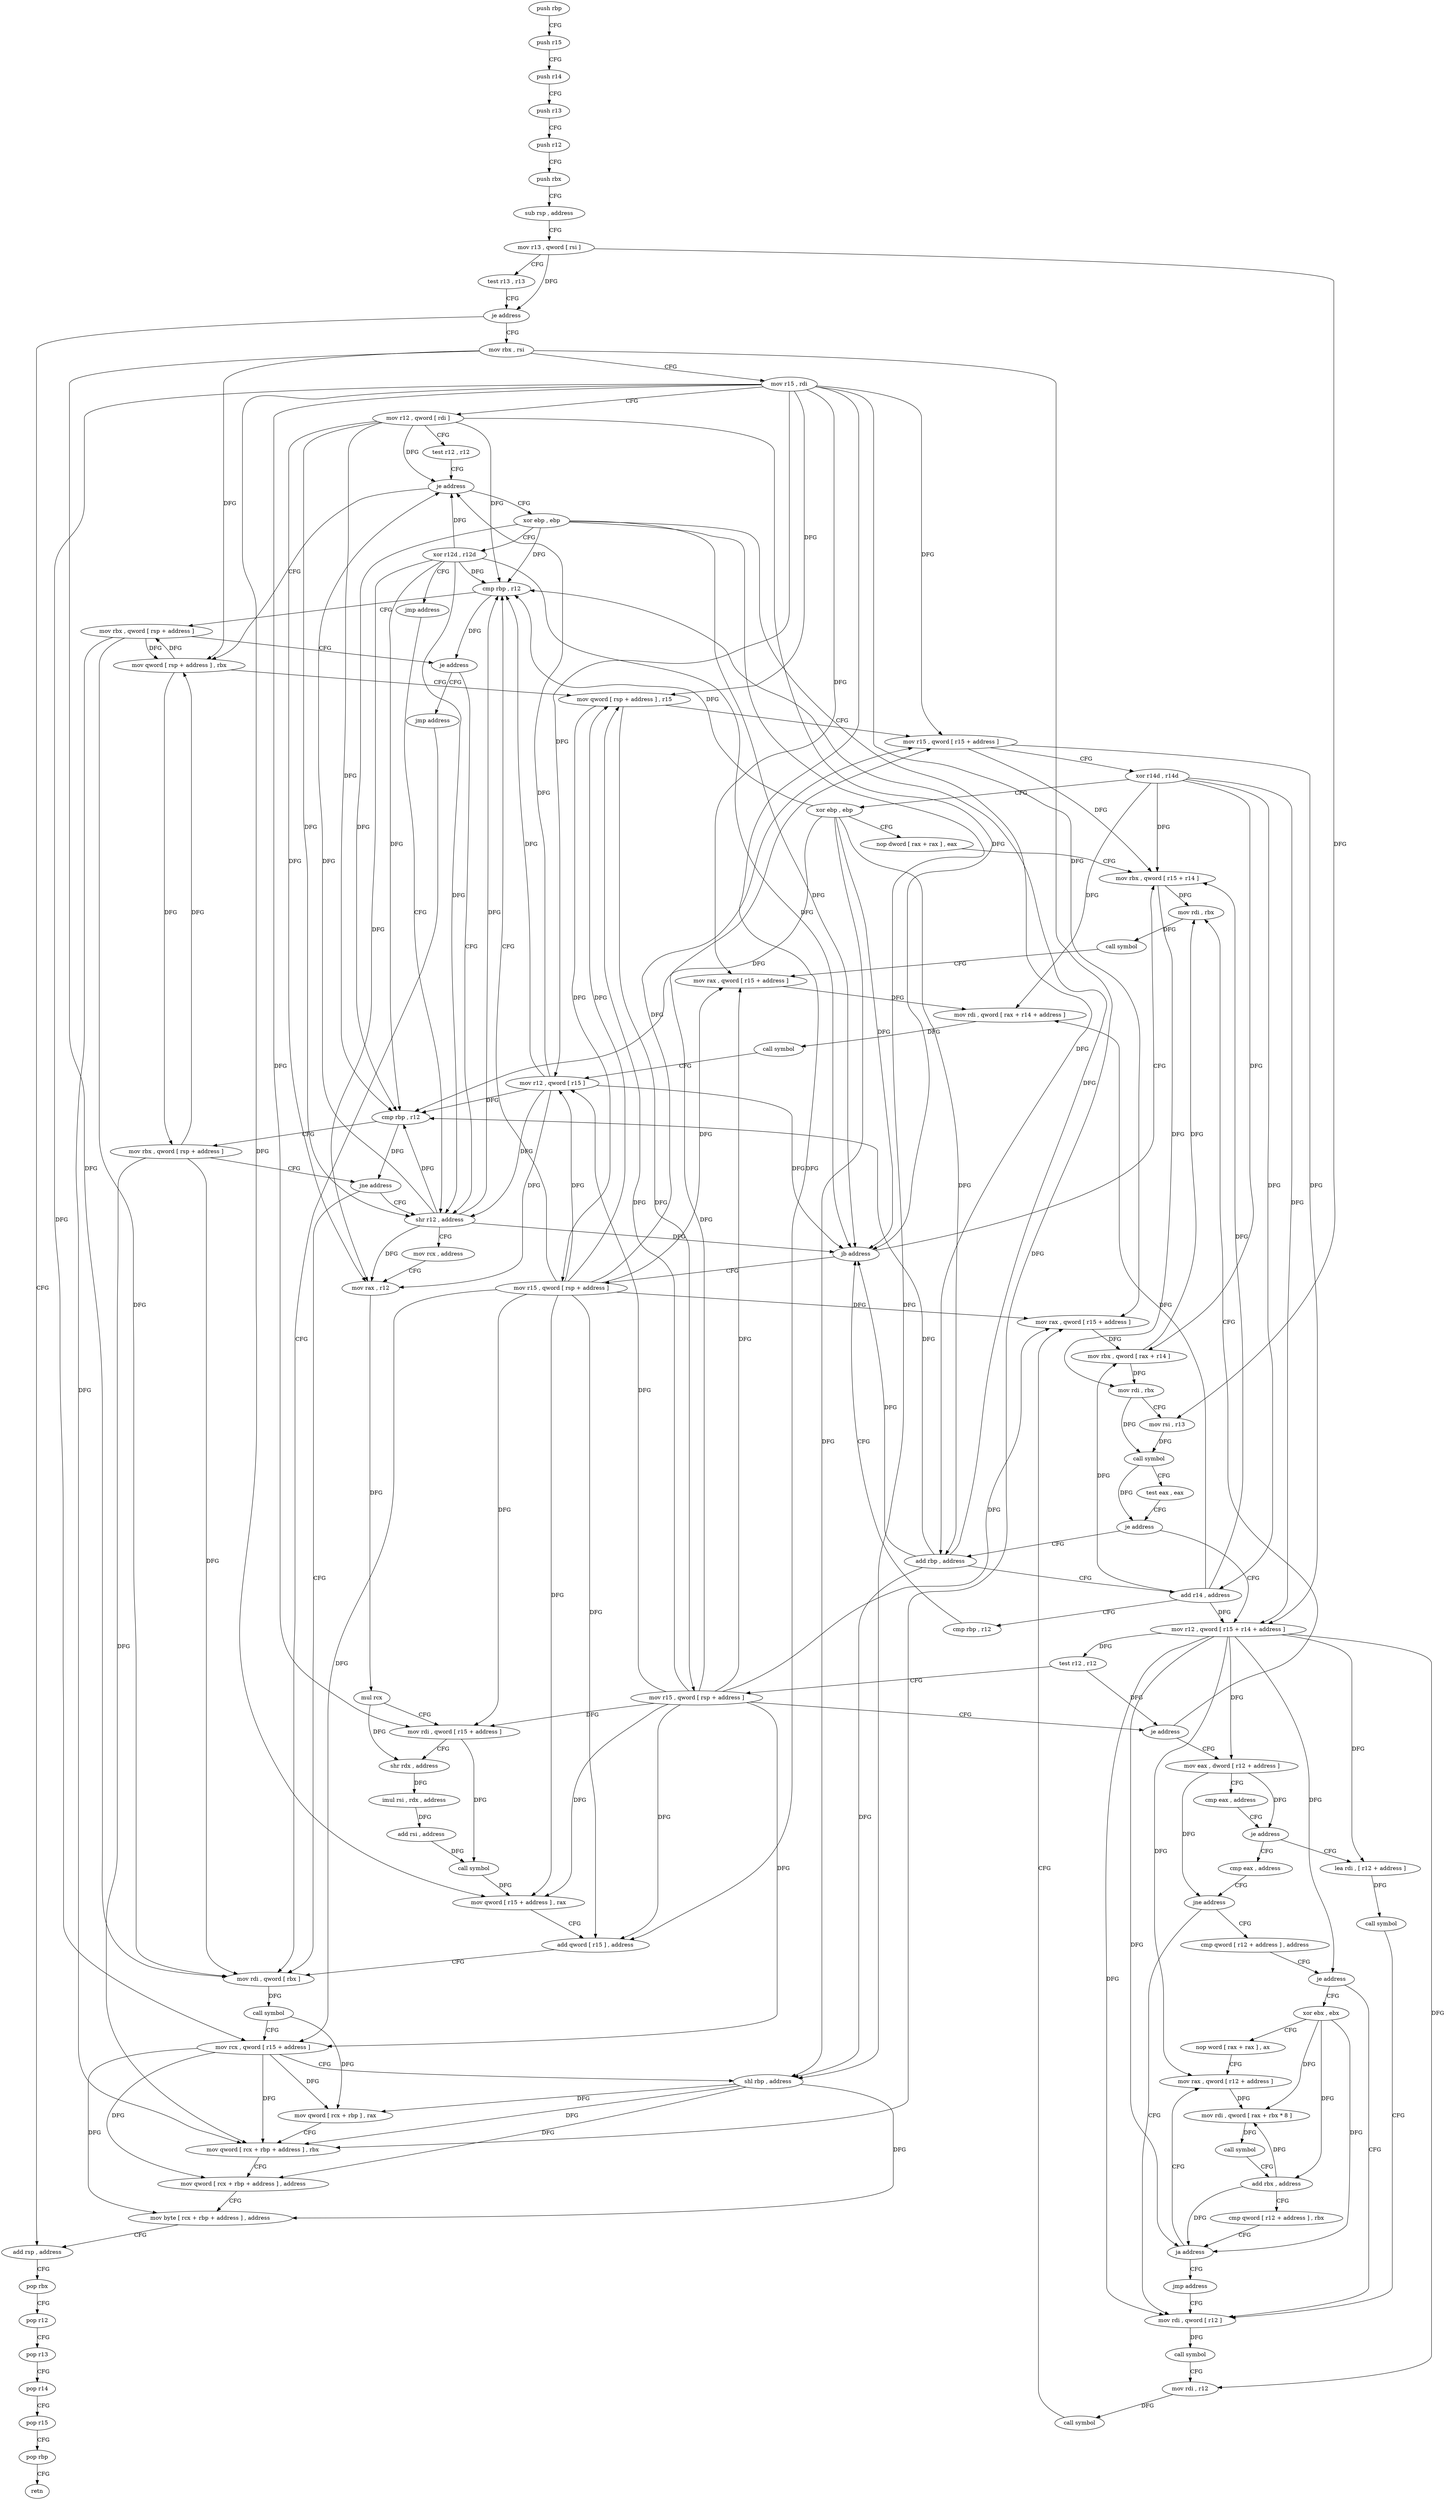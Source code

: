 digraph "func" {
"152432" [label = "push rbp" ]
"152433" [label = "push r15" ]
"152435" [label = "push r14" ]
"152437" [label = "push r13" ]
"152439" [label = "push r12" ]
"152441" [label = "push rbx" ]
"152442" [label = "sub rsp , address" ]
"152446" [label = "mov r13 , qword [ rsi ]" ]
"152449" [label = "test r13 , r13" ]
"152452" [label = "je address" ]
"152799" [label = "add rsp , address" ]
"152458" [label = "mov rbx , rsi" ]
"152803" [label = "pop rbx" ]
"152804" [label = "pop r12" ]
"152806" [label = "pop r13" ]
"152808" [label = "pop r14" ]
"152810" [label = "pop r15" ]
"152812" [label = "pop rbp" ]
"152813" [label = "retn" ]
"152461" [label = "mov r15 , rdi" ]
"152464" [label = "mov r12 , qword [ rdi ]" ]
"152467" [label = "test r12 , r12" ]
"152470" [label = "je address" ]
"152552" [label = "xor ebp , ebp" ]
"152472" [label = "mov qword [ rsp + address ] , rbx" ]
"152554" [label = "xor r12d , r12d" ]
"152557" [label = "jmp address" ]
"152705" [label = "shr r12 , address" ]
"152477" [label = "mov qword [ rsp + address ] , r15" ]
"152482" [label = "mov r15 , qword [ r15 + address ]" ]
"152486" [label = "xor r14d , r14d" ]
"152489" [label = "xor ebp , ebp" ]
"152491" [label = "nop dword [ rax + rax ] , eax" ]
"152496" [label = "mov rbx , qword [ r15 + r14 ]" ]
"152709" [label = "mov rcx , address" ]
"152719" [label = "mov rax , r12" ]
"152722" [label = "mul rcx" ]
"152725" [label = "mov rdi , qword [ r15 + address ]" ]
"152729" [label = "shr rdx , address" ]
"152733" [label = "imul rsi , rdx , address" ]
"152740" [label = "add rsi , address" ]
"152747" [label = "call symbol" ]
"152752" [label = "mov qword [ r15 + address ] , rax" ]
"152756" [label = "add qword [ r15 ] , address" ]
"152760" [label = "mov rdi , qword [ rbx ]" ]
"152562" [label = "mov r12 , qword [ r15 + r14 + address ]" ]
"152567" [label = "test r12 , r12" ]
"152570" [label = "mov r15 , qword [ rsp + address ]" ]
"152575" [label = "je address" ]
"152670" [label = "mov rdi , rbx" ]
"152577" [label = "mov eax , dword [ r12 + address ]" ]
"152515" [label = "add rbp , address" ]
"152519" [label = "add r14 , address" ]
"152523" [label = "cmp rbp , r12" ]
"152526" [label = "jb address" ]
"152528" [label = "mov r15 , qword [ rsp + address ]" ]
"152673" [label = "call symbol" ]
"152678" [label = "mov rax , qword [ r15 + address ]" ]
"152682" [label = "mov rdi , qword [ rax + r14 + address ]" ]
"152687" [label = "call symbol" ]
"152692" [label = "mov r12 , qword [ r15 ]" ]
"152695" [label = "cmp rbp , r12" ]
"152698" [label = "mov rbx , qword [ rsp + address ]" ]
"152703" [label = "jne address" ]
"152582" [label = "cmp eax , address" ]
"152585" [label = "je address" ]
"152635" [label = "lea rdi , [ r12 + address ]" ]
"152587" [label = "cmp eax , address" ]
"152500" [label = "mov rdi , rbx" ]
"152503" [label = "mov rsi , r13" ]
"152506" [label = "call symbol" ]
"152511" [label = "test eax , eax" ]
"152513" [label = "je address" ]
"152533" [label = "cmp rbp , r12" ]
"152536" [label = "mov rbx , qword [ rsp + address ]" ]
"152541" [label = "je address" ]
"152547" [label = "jmp address" ]
"152763" [label = "call symbol" ]
"152768" [label = "mov rcx , qword [ r15 + address ]" ]
"152772" [label = "shl rbp , address" ]
"152776" [label = "mov qword [ rcx + rbp ] , rax" ]
"152780" [label = "mov qword [ rcx + rbp + address ] , rbx" ]
"152785" [label = "mov qword [ rcx + rbp + address ] , address" ]
"152794" [label = "mov byte [ rcx + rbp + address ] , address" ]
"152640" [label = "call symbol" ]
"152645" [label = "mov rdi , qword [ r12 ]" ]
"152590" [label = "jne address" ]
"152592" [label = "cmp qword [ r12 + address ] , address" ]
"152649" [label = "call symbol" ]
"152654" [label = "mov rdi , r12" ]
"152657" [label = "call symbol" ]
"152662" [label = "mov rax , qword [ r15 + address ]" ]
"152666" [label = "mov rbx , qword [ rax + r14 ]" ]
"152598" [label = "je address" ]
"152600" [label = "xor ebx , ebx" ]
"152602" [label = "nop word [ rax + rax ] , ax" ]
"152608" [label = "mov rax , qword [ r12 + address ]" ]
"152613" [label = "mov rdi , qword [ rax + rbx * 8 ]" ]
"152617" [label = "call symbol" ]
"152622" [label = "add rbx , address" ]
"152626" [label = "cmp qword [ r12 + address ] , rbx" ]
"152631" [label = "ja address" ]
"152633" [label = "jmp address" ]
"152432" -> "152433" [ label = "CFG" ]
"152433" -> "152435" [ label = "CFG" ]
"152435" -> "152437" [ label = "CFG" ]
"152437" -> "152439" [ label = "CFG" ]
"152439" -> "152441" [ label = "CFG" ]
"152441" -> "152442" [ label = "CFG" ]
"152442" -> "152446" [ label = "CFG" ]
"152446" -> "152449" [ label = "CFG" ]
"152446" -> "152452" [ label = "DFG" ]
"152446" -> "152503" [ label = "DFG" ]
"152449" -> "152452" [ label = "CFG" ]
"152452" -> "152799" [ label = "CFG" ]
"152452" -> "152458" [ label = "CFG" ]
"152799" -> "152803" [ label = "CFG" ]
"152458" -> "152461" [ label = "CFG" ]
"152458" -> "152472" [ label = "DFG" ]
"152458" -> "152760" [ label = "DFG" ]
"152458" -> "152780" [ label = "DFG" ]
"152803" -> "152804" [ label = "CFG" ]
"152804" -> "152806" [ label = "CFG" ]
"152806" -> "152808" [ label = "CFG" ]
"152808" -> "152810" [ label = "CFG" ]
"152810" -> "152812" [ label = "CFG" ]
"152812" -> "152813" [ label = "CFG" ]
"152461" -> "152464" [ label = "CFG" ]
"152461" -> "152477" [ label = "DFG" ]
"152461" -> "152482" [ label = "DFG" ]
"152461" -> "152725" [ label = "DFG" ]
"152461" -> "152752" [ label = "DFG" ]
"152461" -> "152756" [ label = "DFG" ]
"152461" -> "152768" [ label = "DFG" ]
"152461" -> "152678" [ label = "DFG" ]
"152461" -> "152692" [ label = "DFG" ]
"152461" -> "152662" [ label = "DFG" ]
"152464" -> "152467" [ label = "CFG" ]
"152464" -> "152470" [ label = "DFG" ]
"152464" -> "152705" [ label = "DFG" ]
"152464" -> "152719" [ label = "DFG" ]
"152464" -> "152526" [ label = "DFG" ]
"152464" -> "152695" [ label = "DFG" ]
"152464" -> "152533" [ label = "DFG" ]
"152467" -> "152470" [ label = "CFG" ]
"152470" -> "152552" [ label = "CFG" ]
"152470" -> "152472" [ label = "CFG" ]
"152552" -> "152554" [ label = "CFG" ]
"152552" -> "152772" [ label = "DFG" ]
"152552" -> "152515" [ label = "DFG" ]
"152552" -> "152526" [ label = "DFG" ]
"152552" -> "152695" [ label = "DFG" ]
"152552" -> "152533" [ label = "DFG" ]
"152472" -> "152477" [ label = "CFG" ]
"152472" -> "152698" [ label = "DFG" ]
"152472" -> "152536" [ label = "DFG" ]
"152554" -> "152557" [ label = "CFG" ]
"152554" -> "152470" [ label = "DFG" ]
"152554" -> "152705" [ label = "DFG" ]
"152554" -> "152719" [ label = "DFG" ]
"152554" -> "152526" [ label = "DFG" ]
"152554" -> "152695" [ label = "DFG" ]
"152554" -> "152533" [ label = "DFG" ]
"152557" -> "152705" [ label = "CFG" ]
"152705" -> "152709" [ label = "CFG" ]
"152705" -> "152470" [ label = "DFG" ]
"152705" -> "152719" [ label = "DFG" ]
"152705" -> "152526" [ label = "DFG" ]
"152705" -> "152695" [ label = "DFG" ]
"152705" -> "152533" [ label = "DFG" ]
"152477" -> "152482" [ label = "CFG" ]
"152477" -> "152570" [ label = "DFG" ]
"152477" -> "152528" [ label = "DFG" ]
"152482" -> "152486" [ label = "CFG" ]
"152482" -> "152496" [ label = "DFG" ]
"152482" -> "152562" [ label = "DFG" ]
"152486" -> "152489" [ label = "CFG" ]
"152486" -> "152496" [ label = "DFG" ]
"152486" -> "152562" [ label = "DFG" ]
"152486" -> "152519" [ label = "DFG" ]
"152486" -> "152682" [ label = "DFG" ]
"152486" -> "152666" [ label = "DFG" ]
"152489" -> "152491" [ label = "CFG" ]
"152489" -> "152772" [ label = "DFG" ]
"152489" -> "152515" [ label = "DFG" ]
"152489" -> "152526" [ label = "DFG" ]
"152489" -> "152695" [ label = "DFG" ]
"152489" -> "152533" [ label = "DFG" ]
"152491" -> "152496" [ label = "CFG" ]
"152496" -> "152500" [ label = "DFG" ]
"152496" -> "152670" [ label = "DFG" ]
"152709" -> "152719" [ label = "CFG" ]
"152719" -> "152722" [ label = "DFG" ]
"152722" -> "152725" [ label = "CFG" ]
"152722" -> "152729" [ label = "DFG" ]
"152725" -> "152729" [ label = "CFG" ]
"152725" -> "152747" [ label = "DFG" ]
"152729" -> "152733" [ label = "DFG" ]
"152733" -> "152740" [ label = "DFG" ]
"152740" -> "152747" [ label = "DFG" ]
"152747" -> "152752" [ label = "DFG" ]
"152752" -> "152756" [ label = "CFG" ]
"152756" -> "152760" [ label = "CFG" ]
"152760" -> "152763" [ label = "DFG" ]
"152562" -> "152567" [ label = "DFG" ]
"152562" -> "152577" [ label = "DFG" ]
"152562" -> "152635" [ label = "DFG" ]
"152562" -> "152645" [ label = "DFG" ]
"152562" -> "152654" [ label = "DFG" ]
"152562" -> "152598" [ label = "DFG" ]
"152562" -> "152608" [ label = "DFG" ]
"152562" -> "152631" [ label = "DFG" ]
"152567" -> "152570" [ label = "CFG" ]
"152567" -> "152575" [ label = "DFG" ]
"152570" -> "152575" [ label = "CFG" ]
"152570" -> "152477" [ label = "DFG" ]
"152570" -> "152482" [ label = "DFG" ]
"152570" -> "152725" [ label = "DFG" ]
"152570" -> "152756" [ label = "DFG" ]
"152570" -> "152768" [ label = "DFG" ]
"152570" -> "152752" [ label = "DFG" ]
"152570" -> "152678" [ label = "DFG" ]
"152570" -> "152692" [ label = "DFG" ]
"152570" -> "152662" [ label = "DFG" ]
"152575" -> "152670" [ label = "CFG" ]
"152575" -> "152577" [ label = "CFG" ]
"152670" -> "152673" [ label = "DFG" ]
"152577" -> "152582" [ label = "CFG" ]
"152577" -> "152585" [ label = "DFG" ]
"152577" -> "152590" [ label = "DFG" ]
"152515" -> "152519" [ label = "CFG" ]
"152515" -> "152772" [ label = "DFG" ]
"152515" -> "152526" [ label = "DFG" ]
"152515" -> "152695" [ label = "DFG" ]
"152515" -> "152533" [ label = "DFG" ]
"152519" -> "152523" [ label = "CFG" ]
"152519" -> "152496" [ label = "DFG" ]
"152519" -> "152562" [ label = "DFG" ]
"152519" -> "152682" [ label = "DFG" ]
"152519" -> "152666" [ label = "DFG" ]
"152523" -> "152526" [ label = "CFG" ]
"152526" -> "152496" [ label = "CFG" ]
"152526" -> "152528" [ label = "CFG" ]
"152528" -> "152533" [ label = "CFG" ]
"152528" -> "152477" [ label = "DFG" ]
"152528" -> "152482" [ label = "DFG" ]
"152528" -> "152725" [ label = "DFG" ]
"152528" -> "152756" [ label = "DFG" ]
"152528" -> "152768" [ label = "DFG" ]
"152528" -> "152678" [ label = "DFG" ]
"152528" -> "152692" [ label = "DFG" ]
"152528" -> "152752" [ label = "DFG" ]
"152528" -> "152662" [ label = "DFG" ]
"152673" -> "152678" [ label = "CFG" ]
"152678" -> "152682" [ label = "DFG" ]
"152682" -> "152687" [ label = "DFG" ]
"152687" -> "152692" [ label = "CFG" ]
"152692" -> "152695" [ label = "DFG" ]
"152692" -> "152470" [ label = "DFG" ]
"152692" -> "152705" [ label = "DFG" ]
"152692" -> "152719" [ label = "DFG" ]
"152692" -> "152526" [ label = "DFG" ]
"152692" -> "152533" [ label = "DFG" ]
"152695" -> "152698" [ label = "CFG" ]
"152695" -> "152703" [ label = "DFG" ]
"152698" -> "152703" [ label = "CFG" ]
"152698" -> "152472" [ label = "DFG" ]
"152698" -> "152760" [ label = "DFG" ]
"152698" -> "152780" [ label = "DFG" ]
"152703" -> "152760" [ label = "CFG" ]
"152703" -> "152705" [ label = "CFG" ]
"152582" -> "152585" [ label = "CFG" ]
"152585" -> "152635" [ label = "CFG" ]
"152585" -> "152587" [ label = "CFG" ]
"152635" -> "152640" [ label = "DFG" ]
"152587" -> "152590" [ label = "CFG" ]
"152500" -> "152503" [ label = "CFG" ]
"152500" -> "152506" [ label = "DFG" ]
"152503" -> "152506" [ label = "DFG" ]
"152506" -> "152511" [ label = "CFG" ]
"152506" -> "152513" [ label = "DFG" ]
"152511" -> "152513" [ label = "CFG" ]
"152513" -> "152562" [ label = "CFG" ]
"152513" -> "152515" [ label = "CFG" ]
"152533" -> "152536" [ label = "CFG" ]
"152533" -> "152541" [ label = "DFG" ]
"152536" -> "152541" [ label = "CFG" ]
"152536" -> "152472" [ label = "DFG" ]
"152536" -> "152760" [ label = "DFG" ]
"152536" -> "152780" [ label = "DFG" ]
"152541" -> "152705" [ label = "CFG" ]
"152541" -> "152547" [ label = "CFG" ]
"152547" -> "152760" [ label = "CFG" ]
"152763" -> "152768" [ label = "CFG" ]
"152763" -> "152776" [ label = "DFG" ]
"152768" -> "152772" [ label = "CFG" ]
"152768" -> "152776" [ label = "DFG" ]
"152768" -> "152780" [ label = "DFG" ]
"152768" -> "152785" [ label = "DFG" ]
"152768" -> "152794" [ label = "DFG" ]
"152772" -> "152776" [ label = "DFG" ]
"152772" -> "152780" [ label = "DFG" ]
"152772" -> "152785" [ label = "DFG" ]
"152772" -> "152794" [ label = "DFG" ]
"152776" -> "152780" [ label = "CFG" ]
"152780" -> "152785" [ label = "CFG" ]
"152785" -> "152794" [ label = "CFG" ]
"152794" -> "152799" [ label = "CFG" ]
"152640" -> "152645" [ label = "CFG" ]
"152645" -> "152649" [ label = "DFG" ]
"152590" -> "152645" [ label = "CFG" ]
"152590" -> "152592" [ label = "CFG" ]
"152592" -> "152598" [ label = "CFG" ]
"152649" -> "152654" [ label = "CFG" ]
"152654" -> "152657" [ label = "DFG" ]
"152657" -> "152662" [ label = "CFG" ]
"152662" -> "152666" [ label = "DFG" ]
"152666" -> "152670" [ label = "DFG" ]
"152666" -> "152500" [ label = "DFG" ]
"152598" -> "152645" [ label = "CFG" ]
"152598" -> "152600" [ label = "CFG" ]
"152600" -> "152602" [ label = "CFG" ]
"152600" -> "152613" [ label = "DFG" ]
"152600" -> "152622" [ label = "DFG" ]
"152600" -> "152631" [ label = "DFG" ]
"152602" -> "152608" [ label = "CFG" ]
"152608" -> "152613" [ label = "DFG" ]
"152613" -> "152617" [ label = "DFG" ]
"152617" -> "152622" [ label = "CFG" ]
"152622" -> "152626" [ label = "CFG" ]
"152622" -> "152613" [ label = "DFG" ]
"152622" -> "152631" [ label = "DFG" ]
"152626" -> "152631" [ label = "CFG" ]
"152631" -> "152608" [ label = "CFG" ]
"152631" -> "152633" [ label = "CFG" ]
"152633" -> "152645" [ label = "CFG" ]
}
